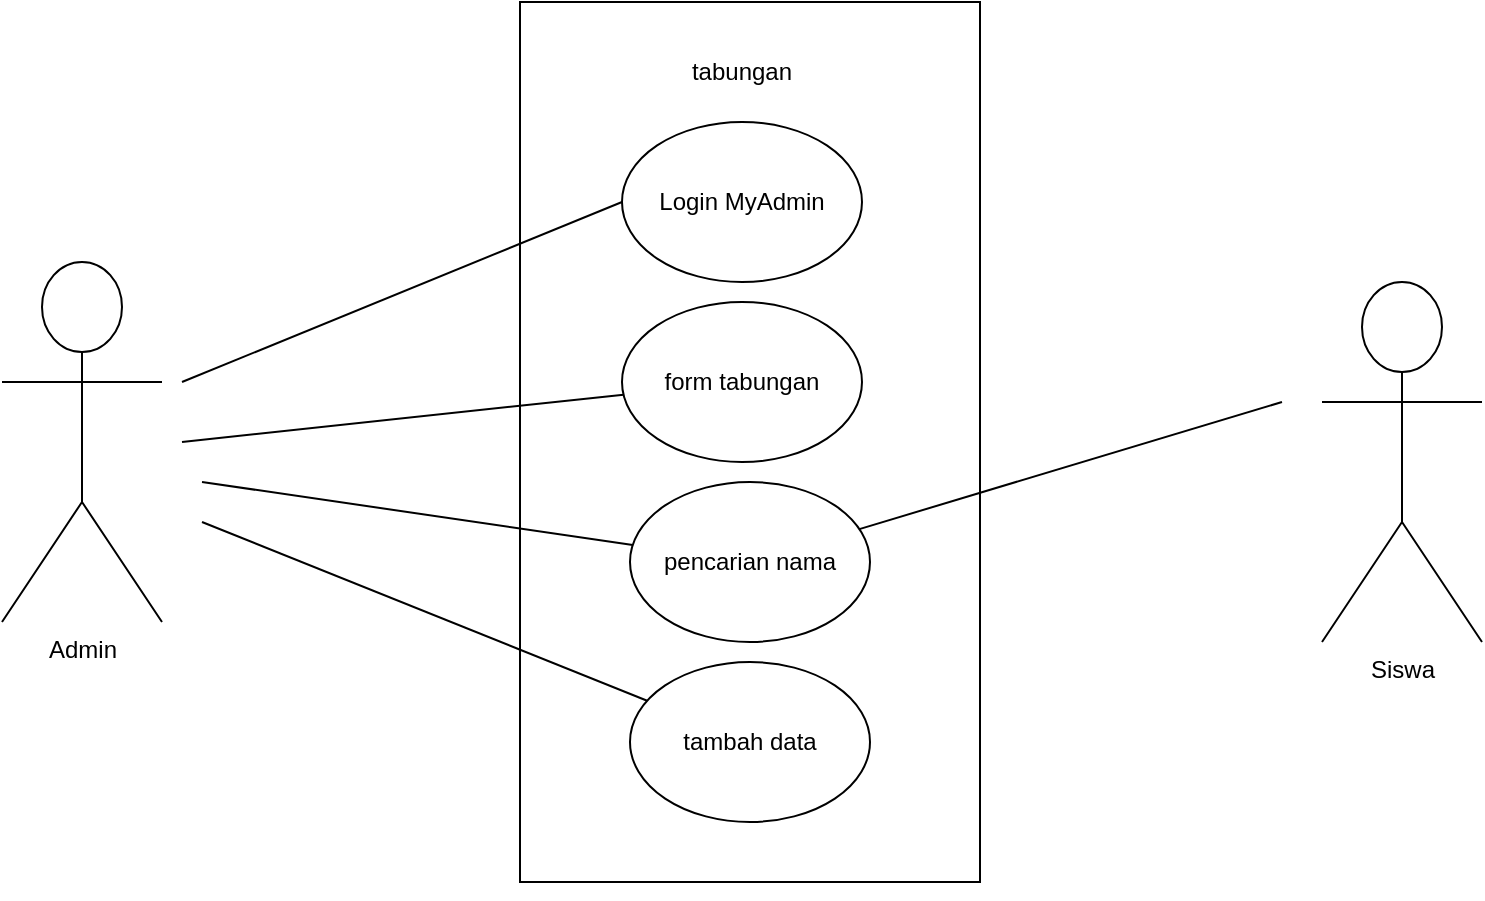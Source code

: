 <mxfile version="24.7.7">
  <diagram name="Halaman-1" id="7UvVyIgD088SBnQl0Awn">
    <mxGraphModel dx="1066" dy="613" grid="1" gridSize="10" guides="1" tooltips="1" connect="1" arrows="1" fold="1" page="1" pageScale="1" pageWidth="827" pageHeight="1169" math="0" shadow="0">
      <root>
        <mxCell id="0" />
        <mxCell id="1" parent="0" />
        <mxCell id="NIUo2YLflTtgTmz2Ka_B-4" value="" style="rounded=0;whiteSpace=wrap;html=1;" vertex="1" parent="1">
          <mxGeometry x="299" y="120" width="230" height="440" as="geometry" />
        </mxCell>
        <mxCell id="NIUo2YLflTtgTmz2Ka_B-6" value="tabungan" style="text;html=1;align=center;verticalAlign=middle;whiteSpace=wrap;rounded=0;" vertex="1" parent="1">
          <mxGeometry x="380" y="140" width="60" height="30" as="geometry" />
        </mxCell>
        <mxCell id="NIUo2YLflTtgTmz2Ka_B-7" style="edgeStyle=orthogonalEdgeStyle;rounded=0;orthogonalLoop=1;jettySize=auto;html=1;exitX=0.5;exitY=1;exitDx=0;exitDy=0;" edge="1" parent="1" source="NIUo2YLflTtgTmz2Ka_B-4" target="NIUo2YLflTtgTmz2Ka_B-4">
          <mxGeometry relative="1" as="geometry" />
        </mxCell>
        <mxCell id="NIUo2YLflTtgTmz2Ka_B-8" value="Login MyAdmin" style="ellipse;whiteSpace=wrap;html=1;" vertex="1" parent="1">
          <mxGeometry x="350" y="180" width="120" height="80" as="geometry" />
        </mxCell>
        <mxCell id="NIUo2YLflTtgTmz2Ka_B-10" value="form tabungan" style="ellipse;whiteSpace=wrap;html=1;" vertex="1" parent="1">
          <mxGeometry x="350" y="270" width="120" height="80" as="geometry" />
        </mxCell>
        <mxCell id="NIUo2YLflTtgTmz2Ka_B-14" value="pencarian nama" style="ellipse;whiteSpace=wrap;html=1;" vertex="1" parent="1">
          <mxGeometry x="354" y="360" width="120" height="80" as="geometry" />
        </mxCell>
        <mxCell id="NIUo2YLflTtgTmz2Ka_B-16" value="tambah data" style="ellipse;whiteSpace=wrap;html=1;" vertex="1" parent="1">
          <mxGeometry x="354" y="450" width="120" height="80" as="geometry" />
        </mxCell>
        <mxCell id="NIUo2YLflTtgTmz2Ka_B-17" value="Siswa" style="shape=umlActor;verticalLabelPosition=bottom;verticalAlign=top;html=1;outlineConnect=0;" vertex="1" parent="1">
          <mxGeometry x="700" y="260" width="80" height="180" as="geometry" />
        </mxCell>
        <mxCell id="NIUo2YLflTtgTmz2Ka_B-19" value="Admin" style="shape=umlActor;verticalLabelPosition=bottom;verticalAlign=top;html=1;outlineConnect=0;" vertex="1" parent="1">
          <mxGeometry x="40" y="250" width="80" height="180" as="geometry" />
        </mxCell>
        <mxCell id="NIUo2YLflTtgTmz2Ka_B-39" value="" style="endArrow=none;html=1;rounded=0;entryX=0;entryY=0.5;entryDx=0;entryDy=0;" edge="1" parent="1" target="NIUo2YLflTtgTmz2Ka_B-8">
          <mxGeometry width="50" height="50" relative="1" as="geometry">
            <mxPoint x="130" y="310" as="sourcePoint" />
            <mxPoint x="150" y="540" as="targetPoint" />
          </mxGeometry>
        </mxCell>
        <mxCell id="NIUo2YLflTtgTmz2Ka_B-40" value="" style="endArrow=none;html=1;rounded=0;" edge="1" parent="1" source="NIUo2YLflTtgTmz2Ka_B-14">
          <mxGeometry width="50" height="50" relative="1" as="geometry">
            <mxPoint x="630" y="370" as="sourcePoint" />
            <mxPoint x="680" y="320" as="targetPoint" />
          </mxGeometry>
        </mxCell>
        <mxCell id="NIUo2YLflTtgTmz2Ka_B-41" value="" style="endArrow=none;html=1;rounded=0;" edge="1" parent="1" target="NIUo2YLflTtgTmz2Ka_B-10">
          <mxGeometry width="50" height="50" relative="1" as="geometry">
            <mxPoint x="130" y="340" as="sourcePoint" />
            <mxPoint x="200" y="320" as="targetPoint" />
          </mxGeometry>
        </mxCell>
        <mxCell id="NIUo2YLflTtgTmz2Ka_B-42" value="" style="endArrow=none;html=1;rounded=0;" edge="1" parent="1" target="NIUo2YLflTtgTmz2Ka_B-14">
          <mxGeometry width="50" height="50" relative="1" as="geometry">
            <mxPoint x="140" y="360" as="sourcePoint" />
            <mxPoint x="220" y="350" as="targetPoint" />
          </mxGeometry>
        </mxCell>
        <mxCell id="NIUo2YLflTtgTmz2Ka_B-43" value="" style="endArrow=none;html=1;rounded=0;" edge="1" parent="1" target="NIUo2YLflTtgTmz2Ka_B-16">
          <mxGeometry width="50" height="50" relative="1" as="geometry">
            <mxPoint x="140" y="380" as="sourcePoint" />
            <mxPoint x="240" y="420" as="targetPoint" />
          </mxGeometry>
        </mxCell>
      </root>
    </mxGraphModel>
  </diagram>
</mxfile>
